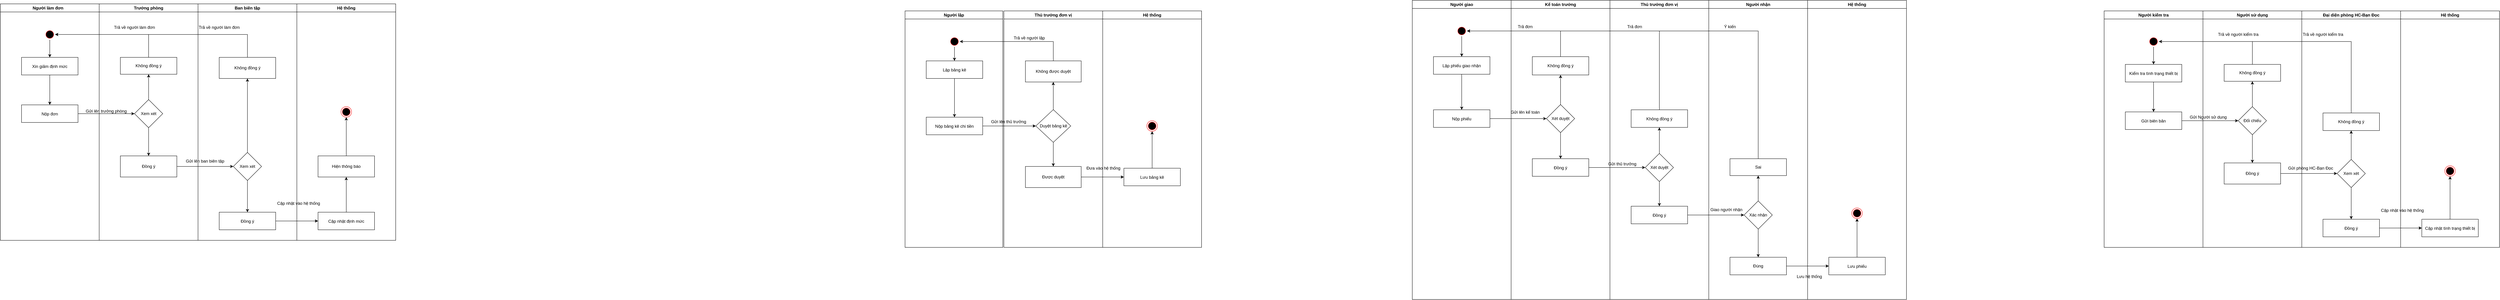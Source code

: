 <mxfile version="24.0.5" type="github">
  <diagram name="Page-1" id="e7e014a7-5840-1c2e-5031-d8a46d1fe8dd">
    <mxGraphModel dx="3064" dy="973" grid="1" gridSize="10" guides="1" tooltips="1" connect="1" arrows="1" fold="1" page="1" pageScale="1" pageWidth="1169" pageHeight="826" background="none" math="0" shadow="0">
      <root>
        <mxCell id="0" />
        <mxCell id="1" parent="0" />
        <mxCell id="2" value="Người làm đơn   " style="swimlane;whiteSpace=wrap" parent="1" vertex="1">
          <mxGeometry x="-60" y="120" width="280" height="672" as="geometry" />
        </mxCell>
        <mxCell id="JKLkTeHu5JcKai8tCo8b-76" style="edgeStyle=orthogonalEdgeStyle;rounded=0;orthogonalLoop=1;jettySize=auto;html=1;exitX=0.5;exitY=1;exitDx=0;exitDy=0;entryX=0.5;entryY=0;entryDx=0;entryDy=0;" parent="2" source="5" target="7" edge="1">
          <mxGeometry relative="1" as="geometry" />
        </mxCell>
        <mxCell id="5" value="" style="ellipse;shape=startState;fillColor=#000000;strokeColor=#ff0000;" parent="2" vertex="1">
          <mxGeometry x="125" y="72" width="30" height="30" as="geometry" />
        </mxCell>
        <mxCell id="JKLkTeHu5JcKai8tCo8b-77" style="edgeStyle=orthogonalEdgeStyle;rounded=0;orthogonalLoop=1;jettySize=auto;html=1;exitX=0.5;exitY=1;exitDx=0;exitDy=0;entryX=0.5;entryY=0;entryDx=0;entryDy=0;" parent="2" source="7" target="8" edge="1">
          <mxGeometry relative="1" as="geometry" />
        </mxCell>
        <mxCell id="7" value="Xin giảm định mức" style="" parent="2" vertex="1">
          <mxGeometry x="60" y="152" width="160" height="50" as="geometry" />
        </mxCell>
        <mxCell id="8" value="Nộp đơn" style="" parent="2" vertex="1">
          <mxGeometry x="60" y="287" width="160" height="50" as="geometry" />
        </mxCell>
        <mxCell id="3" value="Trưởng phòng" style="swimlane;whiteSpace=wrap" parent="1" vertex="1">
          <mxGeometry x="220" y="120" width="280" height="672" as="geometry" />
        </mxCell>
        <mxCell id="JKLkTeHu5JcKai8tCo8b-62" style="edgeStyle=orthogonalEdgeStyle;rounded=0;orthogonalLoop=1;jettySize=auto;html=1;exitX=0.5;exitY=0;exitDx=0;exitDy=0;entryX=0.5;entryY=1;entryDx=0;entryDy=0;" parent="3" source="JKLkTeHu5JcKai8tCo8b-50" target="JKLkTeHu5JcKai8tCo8b-60" edge="1">
          <mxGeometry relative="1" as="geometry" />
        </mxCell>
        <mxCell id="JKLkTeHu5JcKai8tCo8b-65" style="edgeStyle=orthogonalEdgeStyle;rounded=0;orthogonalLoop=1;jettySize=auto;html=1;exitX=0.5;exitY=1;exitDx=0;exitDy=0;entryX=0.5;entryY=0;entryDx=0;entryDy=0;" parent="3" source="JKLkTeHu5JcKai8tCo8b-50" target="JKLkTeHu5JcKai8tCo8b-64" edge="1">
          <mxGeometry relative="1" as="geometry" />
        </mxCell>
        <mxCell id="JKLkTeHu5JcKai8tCo8b-50" value="Xem xét" style="rhombus;whiteSpace=wrap;html=1;" parent="3" vertex="1">
          <mxGeometry x="100" y="272" width="80" height="80" as="geometry" />
        </mxCell>
        <mxCell id="JKLkTeHu5JcKai8tCo8b-56" value="Trả về người làm đơn" style="text;html=1;align=center;verticalAlign=middle;whiteSpace=wrap;rounded=0;" parent="3" vertex="1">
          <mxGeometry x="40" y="52" width="120" height="30" as="geometry" />
        </mxCell>
        <mxCell id="JKLkTeHu5JcKai8tCo8b-60" value="Không đồng ý" style="rounded=0;whiteSpace=wrap;html=1;" parent="3" vertex="1">
          <mxGeometry x="60" y="152" width="160" height="48" as="geometry" />
        </mxCell>
        <mxCell id="JKLkTeHu5JcKai8tCo8b-64" value="Đồng ý" style="rounded=0;whiteSpace=wrap;html=1;" parent="3" vertex="1">
          <mxGeometry x="60" y="432" width="160" height="60" as="geometry" />
        </mxCell>
        <mxCell id="zYeFVkG41iQKpAu19x6B-106" value="Gửi lên trưởng phòng" style="text;html=1;align=center;verticalAlign=middle;whiteSpace=wrap;rounded=0;" vertex="1" parent="3">
          <mxGeometry x="-40" y="290" width="120" height="30" as="geometry" />
        </mxCell>
        <mxCell id="4" value="Ban biên tập" style="swimlane;whiteSpace=wrap" parent="1" vertex="1">
          <mxGeometry x="500" y="120" width="280" height="672" as="geometry" />
        </mxCell>
        <mxCell id="JKLkTeHu5JcKai8tCo8b-79" style="edgeStyle=orthogonalEdgeStyle;rounded=0;orthogonalLoop=1;jettySize=auto;html=1;exitX=0.5;exitY=0;exitDx=0;exitDy=0;entryX=0.5;entryY=1;entryDx=0;entryDy=0;" parent="4" source="JKLkTeHu5JcKai8tCo8b-52" target="JKLkTeHu5JcKai8tCo8b-69" edge="1">
          <mxGeometry relative="1" as="geometry" />
        </mxCell>
        <mxCell id="JKLkTeHu5JcKai8tCo8b-80" style="edgeStyle=orthogonalEdgeStyle;rounded=0;orthogonalLoop=1;jettySize=auto;html=1;exitX=0.5;exitY=1;exitDx=0;exitDy=0;entryX=0.5;entryY=0;entryDx=0;entryDy=0;" parent="4" source="JKLkTeHu5JcKai8tCo8b-52" target="15" edge="1">
          <mxGeometry relative="1" as="geometry" />
        </mxCell>
        <mxCell id="JKLkTeHu5JcKai8tCo8b-52" value="Xem xét" style="rhombus;whiteSpace=wrap;html=1;" parent="4" vertex="1">
          <mxGeometry x="100" y="422" width="80" height="80" as="geometry" />
        </mxCell>
        <mxCell id="JKLkTeHu5JcKai8tCo8b-68" value="Gửi lên ban biên tập" style="text;html=1;align=center;verticalAlign=middle;whiteSpace=wrap;rounded=0;" parent="4" vertex="1">
          <mxGeometry x="-40" y="432" width="120" height="30" as="geometry" />
        </mxCell>
        <mxCell id="JKLkTeHu5JcKai8tCo8b-69" value="Không đồng ý" style="rounded=0;whiteSpace=wrap;html=1;" parent="4" vertex="1">
          <mxGeometry x="60" y="152" width="160" height="60" as="geometry" />
        </mxCell>
        <mxCell id="JKLkTeHu5JcKai8tCo8b-71" value="Trả về người làm đơn" style="text;html=1;align=center;verticalAlign=middle;whiteSpace=wrap;rounded=0;" parent="4" vertex="1">
          <mxGeometry y="52" width="120" height="30" as="geometry" />
        </mxCell>
        <mxCell id="15" value="Đồng ý" style="" parent="4" vertex="1">
          <mxGeometry x="60" y="592" width="160" height="50" as="geometry" />
        </mxCell>
        <mxCell id="JKLkTeHu5JcKai8tCo8b-46" value="Hệ thống" style="swimlane;whiteSpace=wrap" parent="1" vertex="1">
          <mxGeometry x="780" y="120" width="280" height="672" as="geometry" />
        </mxCell>
        <mxCell id="JKLkTeHu5JcKai8tCo8b-75" style="edgeStyle=orthogonalEdgeStyle;rounded=0;orthogonalLoop=1;jettySize=auto;html=1;exitX=0.5;exitY=0;exitDx=0;exitDy=0;entryX=0.5;entryY=1;entryDx=0;entryDy=0;" parent="JKLkTeHu5JcKai8tCo8b-46" source="JKLkTeHu5JcKai8tCo8b-81" target="JKLkTeHu5JcKai8tCo8b-48" edge="1">
          <mxGeometry relative="1" as="geometry" />
        </mxCell>
        <mxCell id="JKLkTeHu5JcKai8tCo8b-47" value="Cập nhật định mức" style="" parent="JKLkTeHu5JcKai8tCo8b-46" vertex="1">
          <mxGeometry x="60" y="592" width="160" height="50" as="geometry" />
        </mxCell>
        <mxCell id="JKLkTeHu5JcKai8tCo8b-48" value="" style="ellipse;html=1;shape=endState;fillColor=#000000;strokeColor=#ff0000;" parent="JKLkTeHu5JcKai8tCo8b-46" vertex="1">
          <mxGeometry x="125" y="292" width="30" height="30" as="geometry" />
        </mxCell>
        <mxCell id="JKLkTeHu5JcKai8tCo8b-73" value="Cập nhật vào hệ thống" style="text;html=1;align=center;verticalAlign=middle;whiteSpace=wrap;rounded=0;" parent="JKLkTeHu5JcKai8tCo8b-46" vertex="1">
          <mxGeometry x="-60" y="552" width="130" height="30" as="geometry" />
        </mxCell>
        <mxCell id="JKLkTeHu5JcKai8tCo8b-81" value="Hiện thông báo" style="rounded=0;whiteSpace=wrap;html=1;" parent="JKLkTeHu5JcKai8tCo8b-46" vertex="1">
          <mxGeometry x="60" y="432" width="160" height="60" as="geometry" />
        </mxCell>
        <mxCell id="JKLkTeHu5JcKai8tCo8b-83" value="" style="edgeStyle=orthogonalEdgeStyle;rounded=0;orthogonalLoop=1;jettySize=auto;html=1;exitX=0.5;exitY=0;exitDx=0;exitDy=0;entryX=0.5;entryY=1;entryDx=0;entryDy=0;" parent="JKLkTeHu5JcKai8tCo8b-46" source="JKLkTeHu5JcKai8tCo8b-47" target="JKLkTeHu5JcKai8tCo8b-81" edge="1">
          <mxGeometry relative="1" as="geometry">
            <mxPoint x="1160" y="720" as="sourcePoint" />
            <mxPoint x="1160" y="450" as="targetPoint" />
          </mxGeometry>
        </mxCell>
        <mxCell id="JKLkTeHu5JcKai8tCo8b-55" style="edgeStyle=orthogonalEdgeStyle;rounded=0;orthogonalLoop=1;jettySize=auto;html=1;exitX=0.5;exitY=0;exitDx=0;exitDy=0;entryX=1;entryY=0.5;entryDx=0;entryDy=0;" parent="1" source="JKLkTeHu5JcKai8tCo8b-60" target="5" edge="1">
          <mxGeometry relative="1" as="geometry" />
        </mxCell>
        <mxCell id="JKLkTeHu5JcKai8tCo8b-67" style="edgeStyle=orthogonalEdgeStyle;rounded=0;orthogonalLoop=1;jettySize=auto;html=1;exitX=1;exitY=0.5;exitDx=0;exitDy=0;entryX=0;entryY=0.5;entryDx=0;entryDy=0;" parent="1" source="JKLkTeHu5JcKai8tCo8b-64" target="JKLkTeHu5JcKai8tCo8b-52" edge="1">
          <mxGeometry relative="1" as="geometry" />
        </mxCell>
        <mxCell id="JKLkTeHu5JcKai8tCo8b-70" style="edgeStyle=orthogonalEdgeStyle;rounded=0;orthogonalLoop=1;jettySize=auto;html=1;exitX=0.5;exitY=0;exitDx=0;exitDy=0;entryX=1;entryY=0.5;entryDx=0;entryDy=0;" parent="1" source="JKLkTeHu5JcKai8tCo8b-69" target="5" edge="1">
          <mxGeometry relative="1" as="geometry" />
        </mxCell>
        <mxCell id="JKLkTeHu5JcKai8tCo8b-74" style="edgeStyle=orthogonalEdgeStyle;rounded=0;orthogonalLoop=1;jettySize=auto;html=1;exitX=1;exitY=0.5;exitDx=0;exitDy=0;entryX=0;entryY=0.5;entryDx=0;entryDy=0;" parent="1" source="15" target="JKLkTeHu5JcKai8tCo8b-47" edge="1">
          <mxGeometry relative="1" as="geometry" />
        </mxCell>
        <mxCell id="JKLkTeHu5JcKai8tCo8b-78" style="edgeStyle=orthogonalEdgeStyle;rounded=0;orthogonalLoop=1;jettySize=auto;html=1;exitX=1;exitY=0.5;exitDx=0;exitDy=0;entryX=0;entryY=0.5;entryDx=0;entryDy=0;" parent="1" source="8" target="JKLkTeHu5JcKai8tCo8b-50" edge="1">
          <mxGeometry relative="1" as="geometry" />
        </mxCell>
        <mxCell id="JKLkTeHu5JcKai8tCo8b-86" value="Người lập" style="swimlane;whiteSpace=wrap" parent="1" vertex="1">
          <mxGeometry x="2503" y="140" width="277" height="672" as="geometry" />
        </mxCell>
        <mxCell id="JKLkTeHu5JcKai8tCo8b-87" style="edgeStyle=orthogonalEdgeStyle;rounded=0;orthogonalLoop=1;jettySize=auto;html=1;exitX=0.5;exitY=1;exitDx=0;exitDy=0;entryX=0.5;entryY=0;entryDx=0;entryDy=0;" parent="JKLkTeHu5JcKai8tCo8b-86" source="JKLkTeHu5JcKai8tCo8b-88" target="JKLkTeHu5JcKai8tCo8b-90" edge="1">
          <mxGeometry relative="1" as="geometry" />
        </mxCell>
        <mxCell id="JKLkTeHu5JcKai8tCo8b-88" value="" style="ellipse;shape=startState;fillColor=#000000;strokeColor=#ff0000;" parent="JKLkTeHu5JcKai8tCo8b-86" vertex="1">
          <mxGeometry x="125" y="72" width="30" height="30" as="geometry" />
        </mxCell>
        <mxCell id="JKLkTeHu5JcKai8tCo8b-89" style="edgeStyle=orthogonalEdgeStyle;rounded=0;orthogonalLoop=1;jettySize=auto;html=1;exitX=0.5;exitY=1;exitDx=0;exitDy=0;entryX=0.5;entryY=0;entryDx=0;entryDy=0;" parent="JKLkTeHu5JcKai8tCo8b-86" source="JKLkTeHu5JcKai8tCo8b-90" target="JKLkTeHu5JcKai8tCo8b-91" edge="1">
          <mxGeometry relative="1" as="geometry" />
        </mxCell>
        <mxCell id="JKLkTeHu5JcKai8tCo8b-90" value="Lập bảng kê" style="" parent="JKLkTeHu5JcKai8tCo8b-86" vertex="1">
          <mxGeometry x="60" y="142" width="160" height="50" as="geometry" />
        </mxCell>
        <mxCell id="JKLkTeHu5JcKai8tCo8b-91" value="Nộp bảng kê chi tiền" style="" parent="JKLkTeHu5JcKai8tCo8b-86" vertex="1">
          <mxGeometry x="60" y="302" width="160" height="50" as="geometry" />
        </mxCell>
        <mxCell id="JKLkTeHu5JcKai8tCo8b-99" value="Thủ trưởng đơn vị" style="swimlane;whiteSpace=wrap" parent="1" vertex="1">
          <mxGeometry x="2783" y="140" width="280" height="672" as="geometry" />
        </mxCell>
        <mxCell id="JKLkTeHu5JcKai8tCo8b-127" style="edgeStyle=orthogonalEdgeStyle;rounded=0;orthogonalLoop=1;jettySize=auto;html=1;exitX=0.5;exitY=0;exitDx=0;exitDy=0;entryX=0.5;entryY=1;entryDx=0;entryDy=0;" parent="JKLkTeHu5JcKai8tCo8b-99" source="JKLkTeHu5JcKai8tCo8b-123" target="JKLkTeHu5JcKai8tCo8b-125" edge="1">
          <mxGeometry relative="1" as="geometry" />
        </mxCell>
        <mxCell id="JKLkTeHu5JcKai8tCo8b-128" style="edgeStyle=orthogonalEdgeStyle;rounded=0;orthogonalLoop=1;jettySize=auto;html=1;exitX=0.5;exitY=1;exitDx=0;exitDy=0;entryX=0.5;entryY=0;entryDx=0;entryDy=0;" parent="JKLkTeHu5JcKai8tCo8b-99" source="JKLkTeHu5JcKai8tCo8b-123" target="JKLkTeHu5JcKai8tCo8b-124" edge="1">
          <mxGeometry relative="1" as="geometry" />
        </mxCell>
        <mxCell id="JKLkTeHu5JcKai8tCo8b-123" value="Duyệt bảng kê" style="rhombus;whiteSpace=wrap;html=1;" parent="JKLkTeHu5JcKai8tCo8b-99" vertex="1">
          <mxGeometry x="90.5" y="280.5" width="99" height="93" as="geometry" />
        </mxCell>
        <mxCell id="JKLkTeHu5JcKai8tCo8b-124" value="Được duyệt" style="rounded=0;whiteSpace=wrap;html=1;" parent="JKLkTeHu5JcKai8tCo8b-99" vertex="1">
          <mxGeometry x="61" y="442" width="158" height="60" as="geometry" />
        </mxCell>
        <mxCell id="JKLkTeHu5JcKai8tCo8b-125" value="Không được duyệt" style="rounded=0;whiteSpace=wrap;html=1;" parent="JKLkTeHu5JcKai8tCo8b-99" vertex="1">
          <mxGeometry x="61" y="142" width="158" height="60" as="geometry" />
        </mxCell>
        <mxCell id="JKLkTeHu5JcKai8tCo8b-134" value="Trả về người lập" style="text;html=1;align=center;verticalAlign=middle;whiteSpace=wrap;rounded=0;" parent="JKLkTeHu5JcKai8tCo8b-99" vertex="1">
          <mxGeometry x="22" y="62" width="100" height="30" as="geometry" />
        </mxCell>
        <mxCell id="zYeFVkG41iQKpAu19x6B-107" value="Gửi lên thủ trưởng" style="text;html=1;align=center;verticalAlign=middle;whiteSpace=wrap;rounded=0;" vertex="1" parent="JKLkTeHu5JcKai8tCo8b-99">
          <mxGeometry x="-43" y="300" width="113" height="30" as="geometry" />
        </mxCell>
        <mxCell id="JKLkTeHu5JcKai8tCo8b-107" value="Hệ thống" style="swimlane;whiteSpace=wrap" parent="1" vertex="1">
          <mxGeometry x="3063" y="140" width="280" height="672" as="geometry" />
        </mxCell>
        <mxCell id="JKLkTeHu5JcKai8tCo8b-130" style="edgeStyle=orthogonalEdgeStyle;rounded=0;orthogonalLoop=1;jettySize=auto;html=1;exitX=0.5;exitY=0;exitDx=0;exitDy=0;entryX=0.5;entryY=1;entryDx=0;entryDy=0;" parent="JKLkTeHu5JcKai8tCo8b-107" source="JKLkTeHu5JcKai8tCo8b-109" target="JKLkTeHu5JcKai8tCo8b-110" edge="1">
          <mxGeometry relative="1" as="geometry" />
        </mxCell>
        <mxCell id="JKLkTeHu5JcKai8tCo8b-109" value="Lưu bảng kê" style="" parent="JKLkTeHu5JcKai8tCo8b-107" vertex="1">
          <mxGeometry x="60" y="447" width="160" height="50" as="geometry" />
        </mxCell>
        <mxCell id="JKLkTeHu5JcKai8tCo8b-110" value="" style="ellipse;html=1;shape=endState;fillColor=#000000;strokeColor=#ff0000;" parent="JKLkTeHu5JcKai8tCo8b-107" vertex="1">
          <mxGeometry x="125" y="312" width="30" height="30" as="geometry" />
        </mxCell>
        <mxCell id="JKLkTeHu5JcKai8tCo8b-135" value="Đưa vào hệ thống" style="text;html=1;align=center;verticalAlign=middle;whiteSpace=wrap;rounded=0;" parent="JKLkTeHu5JcKai8tCo8b-107" vertex="1">
          <mxGeometry x="-48" y="432" width="100" height="30" as="geometry" />
        </mxCell>
        <mxCell id="JKLkTeHu5JcKai8tCo8b-126" style="edgeStyle=orthogonalEdgeStyle;rounded=0;orthogonalLoop=1;jettySize=auto;html=1;exitX=1;exitY=0.5;exitDx=0;exitDy=0;entryX=0;entryY=0.5;entryDx=0;entryDy=0;" parent="1" source="JKLkTeHu5JcKai8tCo8b-91" target="JKLkTeHu5JcKai8tCo8b-123" edge="1">
          <mxGeometry relative="1" as="geometry" />
        </mxCell>
        <mxCell id="JKLkTeHu5JcKai8tCo8b-129" style="edgeStyle=orthogonalEdgeStyle;rounded=0;orthogonalLoop=1;jettySize=auto;html=1;exitX=1;exitY=0.5;exitDx=0;exitDy=0;entryX=0;entryY=0.5;entryDx=0;entryDy=0;" parent="1" source="JKLkTeHu5JcKai8tCo8b-124" target="JKLkTeHu5JcKai8tCo8b-109" edge="1">
          <mxGeometry relative="1" as="geometry" />
        </mxCell>
        <mxCell id="JKLkTeHu5JcKai8tCo8b-133" style="edgeStyle=orthogonalEdgeStyle;rounded=0;orthogonalLoop=1;jettySize=auto;html=1;exitX=0.5;exitY=0;exitDx=0;exitDy=0;entryX=1;entryY=0.5;entryDx=0;entryDy=0;" parent="1" source="JKLkTeHu5JcKai8tCo8b-125" target="JKLkTeHu5JcKai8tCo8b-88" edge="1">
          <mxGeometry relative="1" as="geometry" />
        </mxCell>
        <mxCell id="zYeFVkG41iQKpAu19x6B-15" value="Người giao" style="swimlane;whiteSpace=wrap" vertex="1" parent="1">
          <mxGeometry x="3940" y="110" width="280" height="850" as="geometry" />
        </mxCell>
        <mxCell id="zYeFVkG41iQKpAu19x6B-16" style="edgeStyle=orthogonalEdgeStyle;rounded=0;orthogonalLoop=1;jettySize=auto;html=1;exitX=0.5;exitY=1;exitDx=0;exitDy=0;entryX=0.5;entryY=0;entryDx=0;entryDy=0;" edge="1" parent="zYeFVkG41iQKpAu19x6B-15" source="zYeFVkG41iQKpAu19x6B-17" target="zYeFVkG41iQKpAu19x6B-19">
          <mxGeometry relative="1" as="geometry" />
        </mxCell>
        <mxCell id="zYeFVkG41iQKpAu19x6B-17" value="" style="ellipse;shape=startState;fillColor=#000000;strokeColor=#ff0000;" vertex="1" parent="zYeFVkG41iQKpAu19x6B-15">
          <mxGeometry x="125" y="72" width="30" height="30" as="geometry" />
        </mxCell>
        <mxCell id="zYeFVkG41iQKpAu19x6B-18" style="edgeStyle=orthogonalEdgeStyle;rounded=0;orthogonalLoop=1;jettySize=auto;html=1;exitX=0.5;exitY=1;exitDx=0;exitDy=0;entryX=0.5;entryY=0;entryDx=0;entryDy=0;" edge="1" parent="zYeFVkG41iQKpAu19x6B-15" source="zYeFVkG41iQKpAu19x6B-19" target="zYeFVkG41iQKpAu19x6B-20">
          <mxGeometry relative="1" as="geometry" />
        </mxCell>
        <mxCell id="zYeFVkG41iQKpAu19x6B-19" value="Lập phiếu giao nhận" style="" vertex="1" parent="zYeFVkG41iQKpAu19x6B-15">
          <mxGeometry x="60" y="160" width="160" height="50" as="geometry" />
        </mxCell>
        <mxCell id="zYeFVkG41iQKpAu19x6B-20" value="Nộp phiếu" style="" vertex="1" parent="zYeFVkG41iQKpAu19x6B-15">
          <mxGeometry x="60" y="311" width="160" height="50" as="geometry" />
        </mxCell>
        <mxCell id="zYeFVkG41iQKpAu19x6B-28" value="Kế toán trưởng" style="swimlane;whiteSpace=wrap" vertex="1" parent="1">
          <mxGeometry x="4220" y="110" width="280" height="850" as="geometry" />
        </mxCell>
        <mxCell id="zYeFVkG41iQKpAu19x6B-30" style="edgeStyle=orthogonalEdgeStyle;rounded=0;orthogonalLoop=1;jettySize=auto;html=1;exitX=0.5;exitY=1;exitDx=0;exitDy=0;entryX=0.5;entryY=0;entryDx=0;entryDy=0;" edge="1" parent="zYeFVkG41iQKpAu19x6B-28" source="zYeFVkG41iQKpAu19x6B-31" target="zYeFVkG41iQKpAu19x6B-35">
          <mxGeometry relative="1" as="geometry" />
        </mxCell>
        <mxCell id="zYeFVkG41iQKpAu19x6B-56" style="edgeStyle=orthogonalEdgeStyle;rounded=0;orthogonalLoop=1;jettySize=auto;html=1;exitX=0.5;exitY=0;exitDx=0;exitDy=0;entryX=0.5;entryY=1;entryDx=0;entryDy=0;" edge="1" parent="zYeFVkG41iQKpAu19x6B-28" source="zYeFVkG41iQKpAu19x6B-31" target="zYeFVkG41iQKpAu19x6B-33">
          <mxGeometry relative="1" as="geometry" />
        </mxCell>
        <mxCell id="zYeFVkG41iQKpAu19x6B-31" value="Xét duyệt" style="rhombus;whiteSpace=wrap;html=1;" vertex="1" parent="zYeFVkG41iQKpAu19x6B-28">
          <mxGeometry x="100" y="296" width="80" height="80" as="geometry" />
        </mxCell>
        <mxCell id="zYeFVkG41iQKpAu19x6B-33" value="Không đồng ý" style="rounded=0;whiteSpace=wrap;html=1;" vertex="1" parent="zYeFVkG41iQKpAu19x6B-28">
          <mxGeometry x="60" y="160" width="160" height="52" as="geometry" />
        </mxCell>
        <mxCell id="zYeFVkG41iQKpAu19x6B-35" value="Đồng ý" style="" vertex="1" parent="zYeFVkG41iQKpAu19x6B-28">
          <mxGeometry x="60" y="450" width="160" height="50" as="geometry" />
        </mxCell>
        <mxCell id="zYeFVkG41iQKpAu19x6B-55" value="Gửi lên kế toán" style="text;html=1;align=center;verticalAlign=middle;whiteSpace=wrap;rounded=0;" vertex="1" parent="zYeFVkG41iQKpAu19x6B-28">
          <mxGeometry x="-5" y="303" width="90" height="30" as="geometry" />
        </mxCell>
        <mxCell id="zYeFVkG41iQKpAu19x6B-58" value="Trả đơn" style="text;html=1;align=center;verticalAlign=middle;whiteSpace=wrap;rounded=0;" vertex="1" parent="zYeFVkG41iQKpAu19x6B-28">
          <mxGeometry x="10" y="60" width="60" height="30" as="geometry" />
        </mxCell>
        <mxCell id="zYeFVkG41iQKpAu19x6B-36" value="Hệ thống" style="swimlane;whiteSpace=wrap" vertex="1" parent="1">
          <mxGeometry x="5060" y="110" width="280" height="850" as="geometry" />
        </mxCell>
        <mxCell id="zYeFVkG41iQKpAu19x6B-38" value="Lưu phiếu" style="" vertex="1" parent="zYeFVkG41iQKpAu19x6B-36">
          <mxGeometry x="60" y="730" width="160" height="50" as="geometry" />
        </mxCell>
        <mxCell id="zYeFVkG41iQKpAu19x6B-39" value="" style="ellipse;html=1;shape=endState;fillColor=#000000;strokeColor=#ff0000;" vertex="1" parent="zYeFVkG41iQKpAu19x6B-36">
          <mxGeometry x="125" y="590" width="30" height="30" as="geometry" />
        </mxCell>
        <mxCell id="zYeFVkG41iQKpAu19x6B-40" value="Lưu hệ thống" style="text;html=1;align=center;verticalAlign=middle;whiteSpace=wrap;rounded=0;" vertex="1" parent="zYeFVkG41iQKpAu19x6B-36">
          <mxGeometry x="-60" y="770" width="130" height="30" as="geometry" />
        </mxCell>
        <mxCell id="zYeFVkG41iQKpAu19x6B-42" value="" style="edgeStyle=orthogonalEdgeStyle;rounded=0;orthogonalLoop=1;jettySize=auto;html=1;exitX=0.5;exitY=0;exitDx=0;exitDy=0;entryX=0.5;entryY=1;entryDx=0;entryDy=0;" edge="1" parent="zYeFVkG41iQKpAu19x6B-36" source="zYeFVkG41iQKpAu19x6B-38" target="zYeFVkG41iQKpAu19x6B-39">
          <mxGeometry relative="1" as="geometry">
            <mxPoint x="1160" y="720" as="sourcePoint" />
            <mxPoint x="140.0" y="492" as="targetPoint" />
          </mxGeometry>
        </mxCell>
        <mxCell id="zYeFVkG41iQKpAu19x6B-48" value="Thủ trưởng đơn vị" style="swimlane;whiteSpace=wrap" vertex="1" parent="1">
          <mxGeometry x="4500" y="110" width="280" height="850" as="geometry" />
        </mxCell>
        <mxCell id="zYeFVkG41iQKpAu19x6B-52" value="Không đồng ý" style="" vertex="1" parent="zYeFVkG41iQKpAu19x6B-48">
          <mxGeometry x="60" y="311" width="160" height="50" as="geometry" />
        </mxCell>
        <mxCell id="zYeFVkG41iQKpAu19x6B-53" value="Đồng ý" style="" vertex="1" parent="zYeFVkG41iQKpAu19x6B-48">
          <mxGeometry x="60" y="585" width="160" height="50" as="geometry" />
        </mxCell>
        <mxCell id="zYeFVkG41iQKpAu19x6B-61" style="edgeStyle=orthogonalEdgeStyle;rounded=0;orthogonalLoop=1;jettySize=auto;html=1;exitX=0.5;exitY=0;exitDx=0;exitDy=0;entryX=0.5;entryY=1;entryDx=0;entryDy=0;" edge="1" parent="zYeFVkG41iQKpAu19x6B-48" source="zYeFVkG41iQKpAu19x6B-59" target="zYeFVkG41iQKpAu19x6B-52">
          <mxGeometry relative="1" as="geometry" />
        </mxCell>
        <mxCell id="zYeFVkG41iQKpAu19x6B-65" style="edgeStyle=orthogonalEdgeStyle;rounded=0;orthogonalLoop=1;jettySize=auto;html=1;exitX=0.5;exitY=1;exitDx=0;exitDy=0;entryX=0.5;entryY=0;entryDx=0;entryDy=0;" edge="1" parent="zYeFVkG41iQKpAu19x6B-48" source="zYeFVkG41iQKpAu19x6B-59" target="zYeFVkG41iQKpAu19x6B-53">
          <mxGeometry relative="1" as="geometry" />
        </mxCell>
        <mxCell id="zYeFVkG41iQKpAu19x6B-59" value="Xét duyệt" style="rhombus;whiteSpace=wrap;html=1;" vertex="1" parent="zYeFVkG41iQKpAu19x6B-48">
          <mxGeometry x="100" y="435" width="80" height="80" as="geometry" />
        </mxCell>
        <mxCell id="zYeFVkG41iQKpAu19x6B-63" value="Trả đơn" style="text;html=1;align=center;verticalAlign=middle;whiteSpace=wrap;rounded=0;" vertex="1" parent="zYeFVkG41iQKpAu19x6B-48">
          <mxGeometry x="40" y="60" width="60" height="30" as="geometry" />
        </mxCell>
        <mxCell id="zYeFVkG41iQKpAu19x6B-70" value="Gửi thủ trưởng" style="text;html=1;align=center;verticalAlign=middle;whiteSpace=wrap;rounded=0;" vertex="1" parent="zYeFVkG41iQKpAu19x6B-48">
          <mxGeometry x="-10" y="450" width="90" height="30" as="geometry" />
        </mxCell>
        <mxCell id="zYeFVkG41iQKpAu19x6B-21" value="Người nhận" style="swimlane;whiteSpace=wrap" vertex="1" parent="1">
          <mxGeometry x="4780" y="110" width="280" height="850" as="geometry" />
        </mxCell>
        <mxCell id="zYeFVkG41iQKpAu19x6B-22" style="edgeStyle=orthogonalEdgeStyle;rounded=0;orthogonalLoop=1;jettySize=auto;html=1;exitX=0.5;exitY=0;exitDx=0;exitDy=0;entryX=0.5;entryY=1;entryDx=0;entryDy=0;" edge="1" parent="zYeFVkG41iQKpAu19x6B-21" source="zYeFVkG41iQKpAu19x6B-24" target="zYeFVkG41iQKpAu19x6B-26">
          <mxGeometry relative="1" as="geometry" />
        </mxCell>
        <mxCell id="zYeFVkG41iQKpAu19x6B-23" style="edgeStyle=orthogonalEdgeStyle;rounded=0;orthogonalLoop=1;jettySize=auto;html=1;exitX=0.5;exitY=1;exitDx=0;exitDy=0;entryX=0.5;entryY=0;entryDx=0;entryDy=0;" edge="1" parent="zYeFVkG41iQKpAu19x6B-21" source="zYeFVkG41iQKpAu19x6B-24" target="zYeFVkG41iQKpAu19x6B-27">
          <mxGeometry relative="1" as="geometry" />
        </mxCell>
        <mxCell id="zYeFVkG41iQKpAu19x6B-24" value="Xác nhận" style="rhombus;whiteSpace=wrap;html=1;" vertex="1" parent="zYeFVkG41iQKpAu19x6B-21">
          <mxGeometry x="100" y="570" width="80" height="80" as="geometry" />
        </mxCell>
        <mxCell id="zYeFVkG41iQKpAu19x6B-26" value="Sai" style="rounded=0;whiteSpace=wrap;html=1;" vertex="1" parent="zYeFVkG41iQKpAu19x6B-21">
          <mxGeometry x="60" y="450" width="160" height="48" as="geometry" />
        </mxCell>
        <mxCell id="zYeFVkG41iQKpAu19x6B-27" value="Đúng" style="rounded=0;whiteSpace=wrap;html=1;" vertex="1" parent="zYeFVkG41iQKpAu19x6B-21">
          <mxGeometry x="60" y="730" width="160" height="50" as="geometry" />
        </mxCell>
        <mxCell id="zYeFVkG41iQKpAu19x6B-69" value="Ý kiến" style="text;html=1;align=center;verticalAlign=middle;whiteSpace=wrap;rounded=0;" vertex="1" parent="zYeFVkG41iQKpAu19x6B-21">
          <mxGeometry x="30" y="60" width="60" height="30" as="geometry" />
        </mxCell>
        <mxCell id="zYeFVkG41iQKpAu19x6B-71" value="Giao người nhận" style="text;html=1;align=center;verticalAlign=middle;whiteSpace=wrap;rounded=0;" vertex="1" parent="zYeFVkG41iQKpAu19x6B-21">
          <mxGeometry y="580" width="100" height="30" as="geometry" />
        </mxCell>
        <mxCell id="zYeFVkG41iQKpAu19x6B-54" style="edgeStyle=orthogonalEdgeStyle;rounded=0;orthogonalLoop=1;jettySize=auto;html=1;exitX=1;exitY=0.5;exitDx=0;exitDy=0;entryX=0;entryY=0.5;entryDx=0;entryDy=0;" edge="1" parent="1" source="zYeFVkG41iQKpAu19x6B-20" target="zYeFVkG41iQKpAu19x6B-31">
          <mxGeometry relative="1" as="geometry" />
        </mxCell>
        <mxCell id="zYeFVkG41iQKpAu19x6B-57" style="edgeStyle=orthogonalEdgeStyle;rounded=0;orthogonalLoop=1;jettySize=auto;html=1;exitX=0.5;exitY=0;exitDx=0;exitDy=0;entryX=1;entryY=0.5;entryDx=0;entryDy=0;" edge="1" parent="1" source="zYeFVkG41iQKpAu19x6B-33" target="zYeFVkG41iQKpAu19x6B-17">
          <mxGeometry relative="1" as="geometry" />
        </mxCell>
        <mxCell id="zYeFVkG41iQKpAu19x6B-60" style="edgeStyle=orthogonalEdgeStyle;rounded=0;orthogonalLoop=1;jettySize=auto;html=1;exitX=1;exitY=0.5;exitDx=0;exitDy=0;entryX=0;entryY=0.5;entryDx=0;entryDy=0;" edge="1" parent="1" source="zYeFVkG41iQKpAu19x6B-35" target="zYeFVkG41iQKpAu19x6B-59">
          <mxGeometry relative="1" as="geometry" />
        </mxCell>
        <mxCell id="zYeFVkG41iQKpAu19x6B-62" style="edgeStyle=orthogonalEdgeStyle;rounded=0;orthogonalLoop=1;jettySize=auto;html=1;exitX=0.5;exitY=0;exitDx=0;exitDy=0;entryX=1;entryY=0.5;entryDx=0;entryDy=0;" edge="1" parent="1" source="zYeFVkG41iQKpAu19x6B-52" target="zYeFVkG41iQKpAu19x6B-17">
          <mxGeometry relative="1" as="geometry" />
        </mxCell>
        <mxCell id="zYeFVkG41iQKpAu19x6B-66" style="edgeStyle=orthogonalEdgeStyle;rounded=0;orthogonalLoop=1;jettySize=auto;html=1;exitX=1;exitY=0.5;exitDx=0;exitDy=0;entryX=0;entryY=0.5;entryDx=0;entryDy=0;" edge="1" parent="1" source="zYeFVkG41iQKpAu19x6B-27" target="zYeFVkG41iQKpAu19x6B-38">
          <mxGeometry relative="1" as="geometry" />
        </mxCell>
        <mxCell id="zYeFVkG41iQKpAu19x6B-67" style="edgeStyle=orthogonalEdgeStyle;rounded=0;orthogonalLoop=1;jettySize=auto;html=1;exitX=1;exitY=0.5;exitDx=0;exitDy=0;entryX=0;entryY=0.5;entryDx=0;entryDy=0;" edge="1" parent="1" source="zYeFVkG41iQKpAu19x6B-53" target="zYeFVkG41iQKpAu19x6B-24">
          <mxGeometry relative="1" as="geometry" />
        </mxCell>
        <mxCell id="zYeFVkG41iQKpAu19x6B-68" style="edgeStyle=orthogonalEdgeStyle;rounded=0;orthogonalLoop=1;jettySize=auto;html=1;exitX=0.5;exitY=0;exitDx=0;exitDy=0;entryX=1;entryY=0.5;entryDx=0;entryDy=0;" edge="1" parent="1" source="zYeFVkG41iQKpAu19x6B-26" target="zYeFVkG41iQKpAu19x6B-17">
          <mxGeometry relative="1" as="geometry" />
        </mxCell>
        <mxCell id="zYeFVkG41iQKpAu19x6B-73" value="Người kiểm tra" style="swimlane;whiteSpace=wrap" vertex="1" parent="1">
          <mxGeometry x="5900" y="140" width="280" height="672" as="geometry" />
        </mxCell>
        <mxCell id="zYeFVkG41iQKpAu19x6B-74" style="edgeStyle=orthogonalEdgeStyle;rounded=0;orthogonalLoop=1;jettySize=auto;html=1;exitX=0.5;exitY=1;exitDx=0;exitDy=0;entryX=0.5;entryY=0;entryDx=0;entryDy=0;" edge="1" parent="zYeFVkG41iQKpAu19x6B-73" source="zYeFVkG41iQKpAu19x6B-75" target="zYeFVkG41iQKpAu19x6B-77">
          <mxGeometry relative="1" as="geometry" />
        </mxCell>
        <mxCell id="zYeFVkG41iQKpAu19x6B-75" value="" style="ellipse;shape=startState;fillColor=#000000;strokeColor=#ff0000;" vertex="1" parent="zYeFVkG41iQKpAu19x6B-73">
          <mxGeometry x="125" y="72" width="30" height="30" as="geometry" />
        </mxCell>
        <mxCell id="zYeFVkG41iQKpAu19x6B-76" style="edgeStyle=orthogonalEdgeStyle;rounded=0;orthogonalLoop=1;jettySize=auto;html=1;exitX=0.5;exitY=1;exitDx=0;exitDy=0;entryX=0.5;entryY=0;entryDx=0;entryDy=0;" edge="1" parent="zYeFVkG41iQKpAu19x6B-73" source="zYeFVkG41iQKpAu19x6B-77" target="zYeFVkG41iQKpAu19x6B-78">
          <mxGeometry relative="1" as="geometry" />
        </mxCell>
        <mxCell id="zYeFVkG41iQKpAu19x6B-77" value="Kiểm tra tình trạng thiết bị" style="" vertex="1" parent="zYeFVkG41iQKpAu19x6B-73">
          <mxGeometry x="60" y="152" width="160" height="50" as="geometry" />
        </mxCell>
        <mxCell id="zYeFVkG41iQKpAu19x6B-78" value="Gửi biên bản" style="" vertex="1" parent="zYeFVkG41iQKpAu19x6B-73">
          <mxGeometry x="60" y="287" width="160" height="50" as="geometry" />
        </mxCell>
        <mxCell id="zYeFVkG41iQKpAu19x6B-108" value="Gửi Người sử dụng" style="text;html=1;align=center;verticalAlign=middle;whiteSpace=wrap;rounded=0;" vertex="1" parent="zYeFVkG41iQKpAu19x6B-73">
          <mxGeometry x="240" y="287" width="110" height="30" as="geometry" />
        </mxCell>
        <mxCell id="zYeFVkG41iQKpAu19x6B-79" value="Người sử dụng" style="swimlane;whiteSpace=wrap" vertex="1" parent="1">
          <mxGeometry x="6180" y="140" width="280" height="672" as="geometry" />
        </mxCell>
        <mxCell id="zYeFVkG41iQKpAu19x6B-80" style="edgeStyle=orthogonalEdgeStyle;rounded=0;orthogonalLoop=1;jettySize=auto;html=1;exitX=0.5;exitY=0;exitDx=0;exitDy=0;entryX=0.5;entryY=1;entryDx=0;entryDy=0;" edge="1" parent="zYeFVkG41iQKpAu19x6B-79" source="zYeFVkG41iQKpAu19x6B-82" target="zYeFVkG41iQKpAu19x6B-84">
          <mxGeometry relative="1" as="geometry" />
        </mxCell>
        <mxCell id="zYeFVkG41iQKpAu19x6B-81" style="edgeStyle=orthogonalEdgeStyle;rounded=0;orthogonalLoop=1;jettySize=auto;html=1;exitX=0.5;exitY=1;exitDx=0;exitDy=0;entryX=0.5;entryY=0;entryDx=0;entryDy=0;" edge="1" parent="zYeFVkG41iQKpAu19x6B-79" source="zYeFVkG41iQKpAu19x6B-82" target="zYeFVkG41iQKpAu19x6B-85">
          <mxGeometry relative="1" as="geometry" />
        </mxCell>
        <mxCell id="zYeFVkG41iQKpAu19x6B-82" value="Đối chiếu" style="rhombus;whiteSpace=wrap;html=1;" vertex="1" parent="zYeFVkG41iQKpAu19x6B-79">
          <mxGeometry x="100" y="272" width="80" height="80" as="geometry" />
        </mxCell>
        <mxCell id="zYeFVkG41iQKpAu19x6B-83" value="Trả về người kiểm tra" style="text;html=1;align=center;verticalAlign=middle;whiteSpace=wrap;rounded=0;" vertex="1" parent="zYeFVkG41iQKpAu19x6B-79">
          <mxGeometry x="40" y="52" width="120" height="30" as="geometry" />
        </mxCell>
        <mxCell id="zYeFVkG41iQKpAu19x6B-84" value="Không đồng ý" style="rounded=0;whiteSpace=wrap;html=1;" vertex="1" parent="zYeFVkG41iQKpAu19x6B-79">
          <mxGeometry x="60" y="152" width="160" height="48" as="geometry" />
        </mxCell>
        <mxCell id="zYeFVkG41iQKpAu19x6B-85" value="Đồng ý" style="rounded=0;whiteSpace=wrap;html=1;" vertex="1" parent="zYeFVkG41iQKpAu19x6B-79">
          <mxGeometry x="60" y="432" width="160" height="60" as="geometry" />
        </mxCell>
        <mxCell id="zYeFVkG41iQKpAu19x6B-86" value="Đại diện phòng HC-Bạn Đọc" style="swimlane;whiteSpace=wrap" vertex="1" parent="1">
          <mxGeometry x="6460" y="140" width="280" height="672" as="geometry" />
        </mxCell>
        <mxCell id="zYeFVkG41iQKpAu19x6B-87" style="edgeStyle=orthogonalEdgeStyle;rounded=0;orthogonalLoop=1;jettySize=auto;html=1;exitX=0.5;exitY=0;exitDx=0;exitDy=0;entryX=0.5;entryY=1;entryDx=0;entryDy=0;" edge="1" parent="zYeFVkG41iQKpAu19x6B-86" source="zYeFVkG41iQKpAu19x6B-89" target="zYeFVkG41iQKpAu19x6B-91">
          <mxGeometry relative="1" as="geometry" />
        </mxCell>
        <mxCell id="zYeFVkG41iQKpAu19x6B-88" style="edgeStyle=orthogonalEdgeStyle;rounded=0;orthogonalLoop=1;jettySize=auto;html=1;exitX=0.5;exitY=1;exitDx=0;exitDy=0;entryX=0.5;entryY=0;entryDx=0;entryDy=0;" edge="1" parent="zYeFVkG41iQKpAu19x6B-86" source="zYeFVkG41iQKpAu19x6B-89" target="zYeFVkG41iQKpAu19x6B-93">
          <mxGeometry relative="1" as="geometry" />
        </mxCell>
        <mxCell id="zYeFVkG41iQKpAu19x6B-89" value="Xem xét" style="rhombus;whiteSpace=wrap;html=1;" vertex="1" parent="zYeFVkG41iQKpAu19x6B-86">
          <mxGeometry x="100" y="422" width="80" height="80" as="geometry" />
        </mxCell>
        <mxCell id="zYeFVkG41iQKpAu19x6B-90" value="Gửi phòng HC-Bạn Đọc" style="text;html=1;align=center;verticalAlign=middle;whiteSpace=wrap;rounded=0;" vertex="1" parent="zYeFVkG41iQKpAu19x6B-86">
          <mxGeometry x="-40" y="432" width="130" height="30" as="geometry" />
        </mxCell>
        <mxCell id="zYeFVkG41iQKpAu19x6B-91" value="Không đồng ý" style="rounded=0;whiteSpace=wrap;html=1;" vertex="1" parent="zYeFVkG41iQKpAu19x6B-86">
          <mxGeometry x="60" y="290" width="160" height="50" as="geometry" />
        </mxCell>
        <mxCell id="zYeFVkG41iQKpAu19x6B-92" value="Trả về người kiểm tra" style="text;html=1;align=center;verticalAlign=middle;whiteSpace=wrap;rounded=0;" vertex="1" parent="zYeFVkG41iQKpAu19x6B-86">
          <mxGeometry y="52" width="120" height="30" as="geometry" />
        </mxCell>
        <mxCell id="zYeFVkG41iQKpAu19x6B-93" value="Đồng ý" style="" vertex="1" parent="zYeFVkG41iQKpAu19x6B-86">
          <mxGeometry x="60" y="592" width="160" height="50" as="geometry" />
        </mxCell>
        <mxCell id="zYeFVkG41iQKpAu19x6B-94" value="Hệ thống" style="swimlane;whiteSpace=wrap" vertex="1" parent="1">
          <mxGeometry x="6740" y="140" width="280" height="672" as="geometry" />
        </mxCell>
        <mxCell id="zYeFVkG41iQKpAu19x6B-96" value="Cập nhật tình trạng thiết bị" style="" vertex="1" parent="zYeFVkG41iQKpAu19x6B-94">
          <mxGeometry x="60" y="592" width="160" height="50" as="geometry" />
        </mxCell>
        <mxCell id="zYeFVkG41iQKpAu19x6B-97" value="" style="ellipse;html=1;shape=endState;fillColor=#000000;strokeColor=#ff0000;" vertex="1" parent="zYeFVkG41iQKpAu19x6B-94">
          <mxGeometry x="125" y="440" width="30" height="30" as="geometry" />
        </mxCell>
        <mxCell id="zYeFVkG41iQKpAu19x6B-98" value="Cập nhật vào hệ thống" style="text;html=1;align=center;verticalAlign=middle;whiteSpace=wrap;rounded=0;" vertex="1" parent="zYeFVkG41iQKpAu19x6B-94">
          <mxGeometry x="-60" y="552" width="130" height="30" as="geometry" />
        </mxCell>
        <mxCell id="zYeFVkG41iQKpAu19x6B-100" value="" style="edgeStyle=orthogonalEdgeStyle;rounded=0;orthogonalLoop=1;jettySize=auto;html=1;exitX=0.5;exitY=0;exitDx=0;exitDy=0;entryX=0.5;entryY=1;entryDx=0;entryDy=0;" edge="1" parent="zYeFVkG41iQKpAu19x6B-94" source="zYeFVkG41iQKpAu19x6B-96" target="zYeFVkG41iQKpAu19x6B-97">
          <mxGeometry relative="1" as="geometry">
            <mxPoint x="1160" y="720" as="sourcePoint" />
            <mxPoint x="140" y="492" as="targetPoint" />
          </mxGeometry>
        </mxCell>
        <mxCell id="zYeFVkG41iQKpAu19x6B-101" style="edgeStyle=orthogonalEdgeStyle;rounded=0;orthogonalLoop=1;jettySize=auto;html=1;exitX=0.5;exitY=0;exitDx=0;exitDy=0;entryX=1;entryY=0.5;entryDx=0;entryDy=0;" edge="1" parent="1" source="zYeFVkG41iQKpAu19x6B-84" target="zYeFVkG41iQKpAu19x6B-75">
          <mxGeometry relative="1" as="geometry" />
        </mxCell>
        <mxCell id="zYeFVkG41iQKpAu19x6B-102" style="edgeStyle=orthogonalEdgeStyle;rounded=0;orthogonalLoop=1;jettySize=auto;html=1;exitX=1;exitY=0.5;exitDx=0;exitDy=0;entryX=0;entryY=0.5;entryDx=0;entryDy=0;" edge="1" parent="1" source="zYeFVkG41iQKpAu19x6B-85" target="zYeFVkG41iQKpAu19x6B-89">
          <mxGeometry relative="1" as="geometry" />
        </mxCell>
        <mxCell id="zYeFVkG41iQKpAu19x6B-103" style="edgeStyle=orthogonalEdgeStyle;rounded=0;orthogonalLoop=1;jettySize=auto;html=1;exitX=0.5;exitY=0;exitDx=0;exitDy=0;entryX=1;entryY=0.5;entryDx=0;entryDy=0;" edge="1" parent="1" source="zYeFVkG41iQKpAu19x6B-91" target="zYeFVkG41iQKpAu19x6B-75">
          <mxGeometry relative="1" as="geometry" />
        </mxCell>
        <mxCell id="zYeFVkG41iQKpAu19x6B-104" style="edgeStyle=orthogonalEdgeStyle;rounded=0;orthogonalLoop=1;jettySize=auto;html=1;exitX=1;exitY=0.5;exitDx=0;exitDy=0;entryX=0;entryY=0.5;entryDx=0;entryDy=0;" edge="1" parent="1" source="zYeFVkG41iQKpAu19x6B-93" target="zYeFVkG41iQKpAu19x6B-96">
          <mxGeometry relative="1" as="geometry" />
        </mxCell>
        <mxCell id="zYeFVkG41iQKpAu19x6B-105" style="edgeStyle=orthogonalEdgeStyle;rounded=0;orthogonalLoop=1;jettySize=auto;html=1;exitX=1;exitY=0.5;exitDx=0;exitDy=0;entryX=0;entryY=0.5;entryDx=0;entryDy=0;" edge="1" parent="1" source="zYeFVkG41iQKpAu19x6B-78" target="zYeFVkG41iQKpAu19x6B-82">
          <mxGeometry relative="1" as="geometry" />
        </mxCell>
      </root>
    </mxGraphModel>
  </diagram>
</mxfile>
